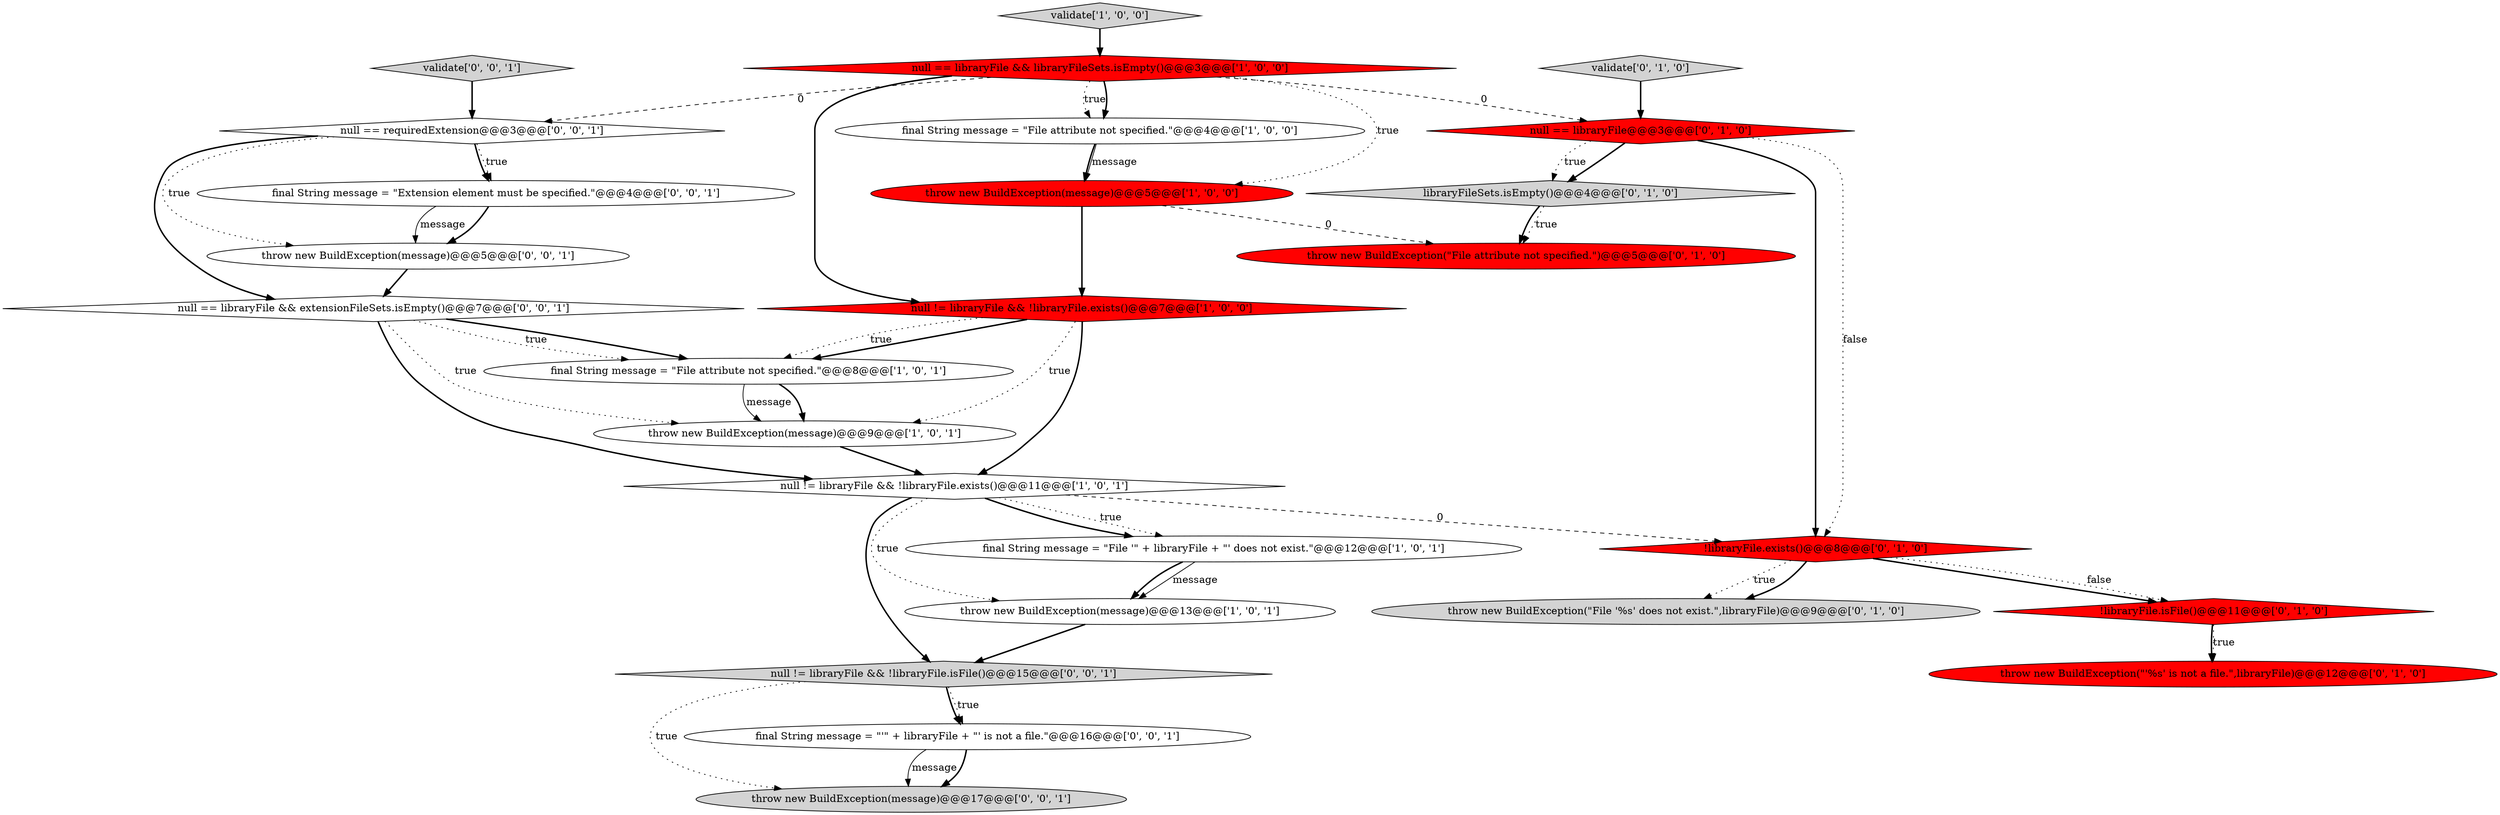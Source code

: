 digraph {
24 [style = filled, label = "null != libraryFile && !libraryFile.isFile()@@@15@@@['0', '0', '1']", fillcolor = lightgray, shape = diamond image = "AAA0AAABBB3BBB"];
12 [style = filled, label = "throw new BuildException(\"'%s' is not a file.\",libraryFile)@@@12@@@['0', '1', '0']", fillcolor = red, shape = ellipse image = "AAA1AAABBB2BBB"];
21 [style = filled, label = "throw new BuildException(message)@@@17@@@['0', '0', '1']", fillcolor = lightgray, shape = ellipse image = "AAA0AAABBB3BBB"];
1 [style = filled, label = "throw new BuildException(message)@@@13@@@['1', '0', '1']", fillcolor = white, shape = ellipse image = "AAA0AAABBB1BBB"];
9 [style = filled, label = "final String message = \"File '\" + libraryFile + \"' does not exist.\"@@@12@@@['1', '0', '1']", fillcolor = white, shape = ellipse image = "AAA0AAABBB1BBB"];
6 [style = filled, label = "null != libraryFile && !libraryFile.exists()@@@11@@@['1', '0', '1']", fillcolor = white, shape = diamond image = "AAA0AAABBB1BBB"];
0 [style = filled, label = "final String message = \"File attribute not specified.\"@@@8@@@['1', '0', '1']", fillcolor = white, shape = ellipse image = "AAA0AAABBB1BBB"];
22 [style = filled, label = "null == requiredExtension@@@3@@@['0', '0', '1']", fillcolor = white, shape = diamond image = "AAA0AAABBB3BBB"];
14 [style = filled, label = "throw new BuildException(\"File attribute not specified.\")@@@5@@@['0', '1', '0']", fillcolor = red, shape = ellipse image = "AAA1AAABBB2BBB"];
16 [style = filled, label = "null == libraryFile@@@3@@@['0', '1', '0']", fillcolor = red, shape = diamond image = "AAA1AAABBB2BBB"];
3 [style = filled, label = "validate['1', '0', '0']", fillcolor = lightgray, shape = diamond image = "AAA0AAABBB1BBB"];
19 [style = filled, label = "final String message = \"'\" + libraryFile + \"' is not a file.\"@@@16@@@['0', '0', '1']", fillcolor = white, shape = ellipse image = "AAA0AAABBB3BBB"];
25 [style = filled, label = "throw new BuildException(message)@@@5@@@['0', '0', '1']", fillcolor = white, shape = ellipse image = "AAA0AAABBB3BBB"];
18 [style = filled, label = "validate['0', '0', '1']", fillcolor = lightgray, shape = diamond image = "AAA0AAABBB3BBB"];
23 [style = filled, label = "null == libraryFile && extensionFileSets.isEmpty()@@@7@@@['0', '0', '1']", fillcolor = white, shape = diamond image = "AAA0AAABBB3BBB"];
5 [style = filled, label = "final String message = \"File attribute not specified.\"@@@4@@@['1', '0', '0']", fillcolor = white, shape = ellipse image = "AAA0AAABBB1BBB"];
11 [style = filled, label = "throw new BuildException(\"File '%s' does not exist.\",libraryFile)@@@9@@@['0', '1', '0']", fillcolor = lightgray, shape = ellipse image = "AAA0AAABBB2BBB"];
7 [style = filled, label = "throw new BuildException(message)@@@5@@@['1', '0', '0']", fillcolor = red, shape = ellipse image = "AAA1AAABBB1BBB"];
4 [style = filled, label = "null == libraryFile && libraryFileSets.isEmpty()@@@3@@@['1', '0', '0']", fillcolor = red, shape = diamond image = "AAA1AAABBB1BBB"];
15 [style = filled, label = "libraryFileSets.isEmpty()@@@4@@@['0', '1', '0']", fillcolor = lightgray, shape = diamond image = "AAA0AAABBB2BBB"];
8 [style = filled, label = "null != libraryFile && !libraryFile.exists()@@@7@@@['1', '0', '0']", fillcolor = red, shape = diamond image = "AAA1AAABBB1BBB"];
10 [style = filled, label = "!libraryFile.exists()@@@8@@@['0', '1', '0']", fillcolor = red, shape = diamond image = "AAA1AAABBB2BBB"];
13 [style = filled, label = "validate['0', '1', '0']", fillcolor = lightgray, shape = diamond image = "AAA0AAABBB2BBB"];
20 [style = filled, label = "final String message = \"Extension element must be specified.\"@@@4@@@['0', '0', '1']", fillcolor = white, shape = ellipse image = "AAA0AAABBB3BBB"];
17 [style = filled, label = "!libraryFile.isFile()@@@11@@@['0', '1', '0']", fillcolor = red, shape = diamond image = "AAA1AAABBB2BBB"];
2 [style = filled, label = "throw new BuildException(message)@@@9@@@['1', '0', '1']", fillcolor = white, shape = ellipse image = "AAA0AAABBB1BBB"];
16->10 [style = dotted, label="false"];
4->5 [style = dotted, label="true"];
16->15 [style = bold, label=""];
24->19 [style = bold, label=""];
19->21 [style = solid, label="message"];
4->16 [style = dashed, label="0"];
15->14 [style = bold, label=""];
16->10 [style = bold, label=""];
2->6 [style = bold, label=""];
25->23 [style = bold, label=""];
8->2 [style = dotted, label="true"];
7->14 [style = dashed, label="0"];
22->25 [style = dotted, label="true"];
0->2 [style = bold, label=""];
6->1 [style = dotted, label="true"];
4->7 [style = dotted, label="true"];
6->24 [style = bold, label=""];
8->6 [style = bold, label=""];
10->17 [style = bold, label=""];
0->2 [style = solid, label="message"];
4->22 [style = dashed, label="0"];
9->1 [style = solid, label="message"];
15->14 [style = dotted, label="true"];
7->8 [style = bold, label=""];
20->25 [style = bold, label=""];
3->4 [style = bold, label=""];
23->2 [style = dotted, label="true"];
13->16 [style = bold, label=""];
22->23 [style = bold, label=""];
23->0 [style = bold, label=""];
20->25 [style = solid, label="message"];
6->10 [style = dashed, label="0"];
8->0 [style = bold, label=""];
17->12 [style = bold, label=""];
18->22 [style = bold, label=""];
22->20 [style = dotted, label="true"];
17->12 [style = dotted, label="true"];
6->9 [style = dotted, label="true"];
10->11 [style = dotted, label="true"];
22->20 [style = bold, label=""];
1->24 [style = bold, label=""];
10->17 [style = dotted, label="false"];
23->6 [style = bold, label=""];
5->7 [style = solid, label="message"];
4->8 [style = bold, label=""];
24->19 [style = dotted, label="true"];
5->7 [style = bold, label=""];
8->0 [style = dotted, label="true"];
6->9 [style = bold, label=""];
9->1 [style = bold, label=""];
24->21 [style = dotted, label="true"];
4->5 [style = bold, label=""];
23->0 [style = dotted, label="true"];
16->15 [style = dotted, label="true"];
10->11 [style = bold, label=""];
19->21 [style = bold, label=""];
}

